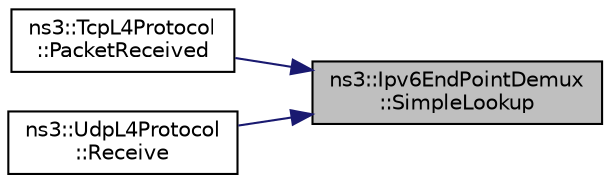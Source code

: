digraph "ns3::Ipv6EndPointDemux::SimpleLookup"
{
 // LATEX_PDF_SIZE
  edge [fontname="Helvetica",fontsize="10",labelfontname="Helvetica",labelfontsize="10"];
  node [fontname="Helvetica",fontsize="10",shape=record];
  rankdir="RL";
  Node1 [label="ns3::Ipv6EndPointDemux\l::SimpleLookup",height=0.2,width=0.4,color="black", fillcolor="grey75", style="filled", fontcolor="black",tooltip="Simple lookup for a four-tuple match."];
  Node1 -> Node2 [dir="back",color="midnightblue",fontsize="10",style="solid",fontname="Helvetica"];
  Node2 [label="ns3::TcpL4Protocol\l::PacketReceived",height=0.2,width=0.4,color="black", fillcolor="white", style="filled",URL="$classns3_1_1_tcp_l4_protocol.html#a3ff49ecbf02516282f7b8158819f432b",tooltip="Get the tcp header of the incoming packet and checks its checksum if needed."];
  Node1 -> Node3 [dir="back",color="midnightblue",fontsize="10",style="solid",fontname="Helvetica"];
  Node3 [label="ns3::UdpL4Protocol\l::Receive",height=0.2,width=0.4,color="black", fillcolor="white", style="filled",URL="$classns3_1_1_udp_l4_protocol.html#a61e0744cc561ec265c8a888552e27310",tooltip="Called from lower-level layers to send the packet up in the stack."];
}
